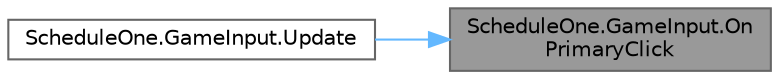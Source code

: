 digraph "ScheduleOne.GameInput.OnPrimaryClick"
{
 // LATEX_PDF_SIZE
  bgcolor="transparent";
  edge [fontname=Helvetica,fontsize=10,labelfontname=Helvetica,labelfontsize=10];
  node [fontname=Helvetica,fontsize=10,shape=box,height=0.2,width=0.4];
  rankdir="RL";
  Node1 [id="Node000001",label="ScheduleOne.GameInput.On\lPrimaryClick",height=0.2,width=0.4,color="gray40", fillcolor="grey60", style="filled", fontcolor="black",tooltip=" "];
  Node1 -> Node2 [id="edge1_Node000001_Node000002",dir="back",color="steelblue1",style="solid",tooltip=" "];
  Node2 [id="Node000002",label="ScheduleOne.GameInput.Update",height=0.2,width=0.4,color="grey40", fillcolor="white", style="filled",URL="$class_schedule_one_1_1_game_input.html#a0e0dc04641377287663fcf574eaad3be",tooltip=" "];
}
